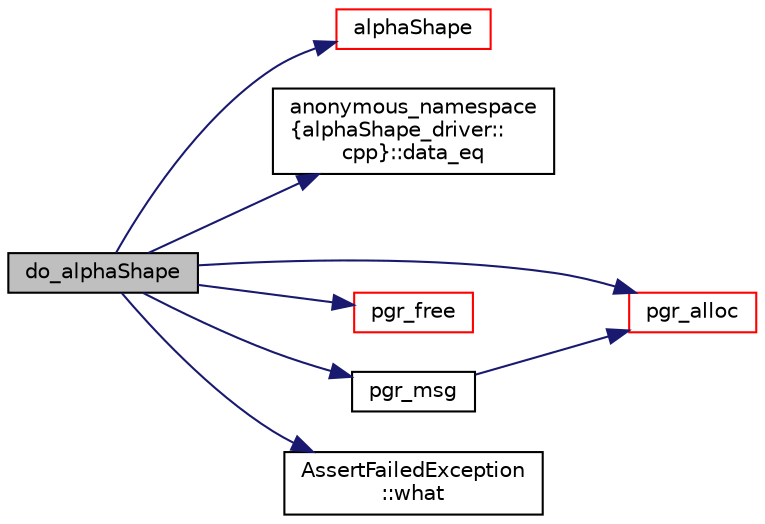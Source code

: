 digraph "do_alphaShape"
{
  edge [fontname="Helvetica",fontsize="10",labelfontname="Helvetica",labelfontsize="10"];
  node [fontname="Helvetica",fontsize="10",shape=record];
  rankdir="LR";
  Node0 [label="do_alphaShape",height=0.2,width=0.4,color="black", fillcolor="grey75", style="filled", fontcolor="black"];
  Node0 -> Node1 [color="midnightblue",fontsize="10",style="solid",fontname="Helvetica"];
  Node1 [label="alphaShape",height=0.2,width=0.4,color="red", fillcolor="white", style="filled",URL="$alphaShape_8c.html#a0234ebd01f295103ae2366338b035267"];
  Node0 -> Node23 [color="midnightblue",fontsize="10",style="solid",fontname="Helvetica"];
  Node23 [label="anonymous_namespace\l\{alphaShape_driver::\lcpp\}::data_eq",height=0.2,width=0.4,color="black", fillcolor="white", style="filled",URL="$namespaceanonymous__namespace_02alphaShape__driver_8cpp_03.html#a2f3e606828190b53ae873feba19b3993"];
  Node0 -> Node24 [color="midnightblue",fontsize="10",style="solid",fontname="Helvetica"];
  Node24 [label="pgr_alloc",height=0.2,width=0.4,color="red", fillcolor="white", style="filled",URL="$pgr__alloc_8hpp.html#ac9d34b4a4d403ed9f24050b973087a9c",tooltip="allocates memory "];
  Node0 -> Node27 [color="midnightblue",fontsize="10",style="solid",fontname="Helvetica"];
  Node27 [label="pgr_free",height=0.2,width=0.4,color="red", fillcolor="white", style="filled",URL="$pgr__alloc_8hpp.html#aae87e343d8516ca2c6a60dcfbbf7fde6"];
  Node0 -> Node30 [color="midnightblue",fontsize="10",style="solid",fontname="Helvetica"];
  Node30 [label="pgr_msg",height=0.2,width=0.4,color="black", fillcolor="white", style="filled",URL="$pgr__alloc_8cpp.html#a03fe028457780ee3a4d223cd7fe9d53e"];
  Node30 -> Node24 [color="midnightblue",fontsize="10",style="solid",fontname="Helvetica"];
  Node0 -> Node31 [color="midnightblue",fontsize="10",style="solid",fontname="Helvetica"];
  Node31 [label="AssertFailedException\l::what",height=0.2,width=0.4,color="black", fillcolor="white", style="filled",URL="$classAssertFailedException.html#a7f00e7275e82f7b6bafec6339a27bc88"];
}
